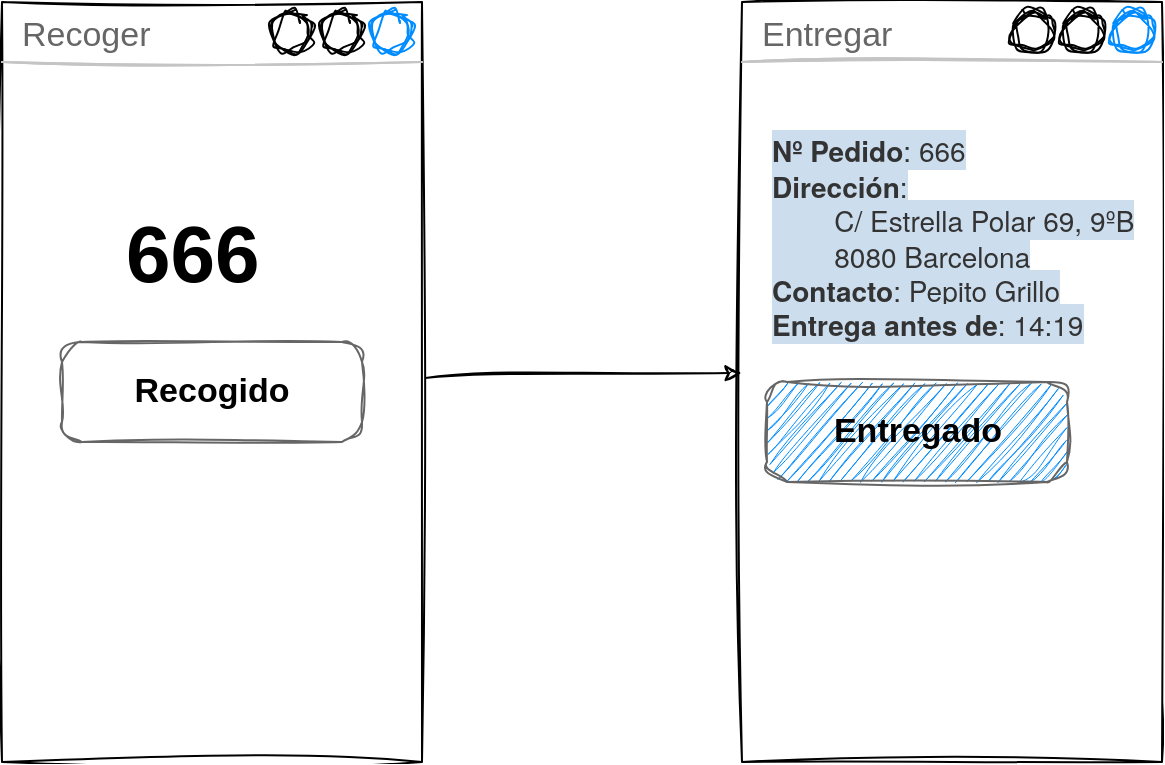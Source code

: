 <mxfile>
    <diagram id="uTInLJaFUTSN1rTWeDN8" name="Página-1">
        <mxGraphModel dx="839" dy="607" grid="1" gridSize="10" guides="1" tooltips="1" connect="1" arrows="1" fold="1" page="1" pageScale="1" pageWidth="827" pageHeight="1169" math="0" shadow="0">
            <root>
                <mxCell id="0"/>
                <mxCell id="1" parent="0"/>
                <mxCell id="20" style="edgeStyle=none;html=1;entryX=-0.001;entryY=0.488;entryDx=0;entryDy=0;entryPerimeter=0;sketch=1;curveFitting=1;jiggle=2;" edge="1" parent="1" source="12" target="14">
                    <mxGeometry relative="1" as="geometry"/>
                </mxCell>
                <mxCell id="12" value="Recoger" style="strokeWidth=1;shadow=0;dashed=0;align=center;html=1;shape=mxgraph.mockup.containers.window;align=left;verticalAlign=top;spacingLeft=8;strokeColor2=#008cff;strokeColor3=#c4c4c4;fontColor=#666666;mainText=;fontSize=17;labelBackgroundColor=none;sketch=1;curveFitting=1;jiggle=2;" parent="1" vertex="1">
                    <mxGeometry x="20" y="180" width="210" height="380" as="geometry"/>
                </mxCell>
                <mxCell id="11" value="Recogido" style="strokeWidth=1;shadow=0;dashed=0;align=center;html=1;shape=mxgraph.mockup.buttons.button;strokeColor=#666666;fontColor=#000000;mainText=;buttonStyle=round;fontSize=17;fontStyle=1;fillColor=none;whiteSpace=wrap;sketch=1;curveFitting=1;jiggle=2;" parent="1" vertex="1">
                    <mxGeometry x="50" y="350" width="150" height="50" as="geometry"/>
                </mxCell>
                <mxCell id="13" value="666" style="text;spacingTop=-5;whiteSpace=wrap;html=1;align=left;fontSize=40;fontFamily=Helvetica;fillColor=none;strokeColor=none;fontStyle=1;sketch=1;curveFitting=1;jiggle=2;" parent="1" vertex="1">
                    <mxGeometry x="80" y="280" width="80" height="50" as="geometry"/>
                </mxCell>
                <mxCell id="14" value="Entregar" style="strokeWidth=1;shadow=0;dashed=0;align=center;html=1;shape=mxgraph.mockup.containers.window;align=left;verticalAlign=top;spacingLeft=8;strokeColor2=#008cff;strokeColor3=#c4c4c4;fontColor=#666666;mainText=;fontSize=17;labelBackgroundColor=none;sketch=1;curveFitting=1;jiggle=2;" vertex="1" parent="1">
                    <mxGeometry x="390" y="180" width="210" height="380" as="geometry"/>
                </mxCell>
                <mxCell id="18" value="&lt;br&gt;&lt;span style=&quot;color: rgb(51, 51, 51); font-family: &amp;quot;Helvetica Neue&amp;quot;, Helvetica, Arial, sans-serif; font-size: 14px; font-style: normal; font-variant-ligatures: normal; font-variant-caps: normal; letter-spacing: normal; orphans: 2; text-align: left; text-indent: 0px; text-transform: none; widows: 2; word-spacing: 0px; -webkit-text-stroke-width: 0px; background-color: rgb(204, 221, 238); text-decoration-thickness: initial; text-decoration-style: initial; text-decoration-color: initial; float: none; display: inline !important;&quot;&gt;&lt;b&gt;Nº Pedido&lt;/b&gt;&lt;/span&gt;&lt;span style=&quot;color: rgb(51, 51, 51); font-family: &amp;quot;Helvetica Neue&amp;quot;, Helvetica, Arial, sans-serif; font-size: 14px; font-style: normal; font-variant-ligatures: normal; font-variant-caps: normal; font-weight: 400; letter-spacing: normal; orphans: 2; text-align: left; text-indent: 0px; text-transform: none; widows: 2; word-spacing: 0px; -webkit-text-stroke-width: 0px; background-color: rgb(204, 221, 238); text-decoration-thickness: initial; text-decoration-style: initial; text-decoration-color: initial; float: none; display: inline !important;&quot;&gt;: 666&lt;/span&gt;&lt;br style=&quot;box-sizing: border-box; color: rgb(51, 51, 51); font-family: &amp;quot;Helvetica Neue&amp;quot;, Helvetica, Arial, sans-serif; font-size: 14px; font-style: normal; font-variant-ligatures: normal; font-variant-caps: normal; font-weight: 400; letter-spacing: normal; orphans: 2; text-align: left; text-indent: 0px; text-transform: none; widows: 2; word-spacing: 0px; -webkit-text-stroke-width: 0px; background-color: rgb(204, 221, 238); text-decoration-thickness: initial; text-decoration-style: initial; text-decoration-color: initial;&quot;&gt;&lt;span style=&quot;color: rgb(51, 51, 51); font-family: &amp;quot;Helvetica Neue&amp;quot;, Helvetica, Arial, sans-serif; font-size: 14px; font-style: normal; font-variant-ligatures: normal; font-variant-caps: normal; letter-spacing: normal; orphans: 2; text-align: left; text-indent: 0px; text-transform: none; widows: 2; word-spacing: 0px; -webkit-text-stroke-width: 0px; background-color: rgb(204, 221, 238); text-decoration-thickness: initial; text-decoration-style: initial; text-decoration-color: initial; float: none; display: inline !important;&quot;&gt;&lt;b&gt;Dirección&lt;/b&gt;&lt;/span&gt;&lt;span style=&quot;color: rgb(51, 51, 51); font-family: &amp;quot;Helvetica Neue&amp;quot;, Helvetica, Arial, sans-serif; font-size: 14px; font-style: normal; font-variant-ligatures: normal; font-variant-caps: normal; font-weight: 400; letter-spacing: normal; orphans: 2; text-align: left; text-indent: 0px; text-transform: none; widows: 2; word-spacing: 0px; -webkit-text-stroke-width: 0px; background-color: rgb(204, 221, 238); text-decoration-thickness: initial; text-decoration-style: initial; text-decoration-color: initial; float: none; display: inline !important;&quot;&gt;: &lt;br&gt;&lt;span style=&quot;white-space: pre;&quot;&gt;&#9;&lt;/span&gt;C/ Estrella Polar 69, 9ºB &lt;br&gt;&lt;span style=&quot;white-space: pre;&quot;&gt;&#9;&lt;/span&gt;8080 Barcelona&lt;/span&gt;&lt;br style=&quot;box-sizing: border-box; color: rgb(51, 51, 51); font-family: &amp;quot;Helvetica Neue&amp;quot;, Helvetica, Arial, sans-serif; font-size: 14px; font-style: normal; font-variant-ligatures: normal; font-variant-caps: normal; font-weight: 400; letter-spacing: normal; orphans: 2; text-align: left; text-indent: 0px; text-transform: none; widows: 2; word-spacing: 0px; -webkit-text-stroke-width: 0px; background-color: rgb(204, 221, 238); text-decoration-thickness: initial; text-decoration-style: initial; text-decoration-color: initial;&quot;&gt;&lt;span style=&quot;color: rgb(51, 51, 51); font-family: &amp;quot;Helvetica Neue&amp;quot;, Helvetica, Arial, sans-serif; font-size: 14px; font-style: normal; font-variant-ligatures: normal; font-variant-caps: normal; letter-spacing: normal; orphans: 2; text-align: left; text-indent: 0px; text-transform: none; widows: 2; word-spacing: 0px; -webkit-text-stroke-width: 0px; background-color: rgb(204, 221, 238); text-decoration-thickness: initial; text-decoration-style: initial; text-decoration-color: initial; float: none; display: inline !important;&quot;&gt;&lt;b&gt;Contacto&lt;/b&gt;&lt;/span&gt;&lt;span style=&quot;color: rgb(51, 51, 51); font-family: &amp;quot;Helvetica Neue&amp;quot;, Helvetica, Arial, sans-serif; font-size: 14px; font-style: normal; font-variant-ligatures: normal; font-variant-caps: normal; font-weight: 400; letter-spacing: normal; orphans: 2; text-align: left; text-indent: 0px; text-transform: none; widows: 2; word-spacing: 0px; -webkit-text-stroke-width: 0px; background-color: rgb(204, 221, 238); text-decoration-thickness: initial; text-decoration-style: initial; text-decoration-color: initial; float: none; display: inline !important;&quot;&gt;: Pepito Grillo&lt;/span&gt;&lt;br style=&quot;box-sizing: border-box; color: rgb(51, 51, 51); font-family: &amp;quot;Helvetica Neue&amp;quot;, Helvetica, Arial, sans-serif; font-size: 14px; font-style: normal; font-variant-ligatures: normal; font-variant-caps: normal; font-weight: 400; letter-spacing: normal; orphans: 2; text-align: left; text-indent: 0px; text-transform: none; widows: 2; word-spacing: 0px; -webkit-text-stroke-width: 0px; background-color: rgb(204, 221, 238); text-decoration-thickness: initial; text-decoration-style: initial; text-decoration-color: initial;&quot;&gt;&lt;span style=&quot;color: rgb(51, 51, 51); font-family: &amp;quot;Helvetica Neue&amp;quot;, Helvetica, Arial, sans-serif; font-size: 14px; font-style: normal; font-variant-ligatures: normal; font-variant-caps: normal; letter-spacing: normal; orphans: 2; text-align: left; text-indent: 0px; text-transform: none; widows: 2; word-spacing: 0px; -webkit-text-stroke-width: 0px; background-color: rgb(204, 221, 238); text-decoration-thickness: initial; text-decoration-style: initial; text-decoration-color: initial; float: none; display: inline !important;&quot;&gt;&lt;b&gt;Entrega&amp;nbsp;antes de&lt;/b&gt;&lt;/span&gt;&lt;span style=&quot;color: rgb(51, 51, 51); font-family: &amp;quot;Helvetica Neue&amp;quot;, Helvetica, Arial, sans-serif; font-size: 14px; font-style: normal; font-variant-ligatures: normal; font-variant-caps: normal; font-weight: 400; letter-spacing: normal; orphans: 2; text-align: left; text-indent: 0px; text-transform: none; widows: 2; word-spacing: 0px; -webkit-text-stroke-width: 0px; background-color: rgb(204, 221, 238); text-decoration-thickness: initial; text-decoration-style: initial; text-decoration-color: initial; float: none; display: inline !important;&quot;&gt;: 14:19&lt;/span&gt;&lt;br&gt;" style="text;spacingTop=-5;whiteSpace=wrap;html=1;align=left;fontSize=12;fontFamily=Helvetica;fillColor=none;strokeColor=none;sketch=1;curveFitting=1;jiggle=2;" vertex="1" parent="1">
                    <mxGeometry x="402.5" y="230" width="185" height="120" as="geometry"/>
                </mxCell>
                <mxCell id="19" value="Entregado" style="strokeWidth=1;shadow=0;dashed=0;align=center;html=1;shape=mxgraph.mockup.buttons.button;strokeColor=#666666;fontColor=#000000;mainText=;buttonStyle=round;fontSize=17;fontStyle=1;fillColor=#008cff;whiteSpace=wrap;sketch=1;curveFitting=1;jiggle=2;" vertex="1" parent="1">
                    <mxGeometry x="402.5" y="370" width="150" height="50" as="geometry"/>
                </mxCell>
            </root>
        </mxGraphModel>
    </diagram>
</mxfile>
